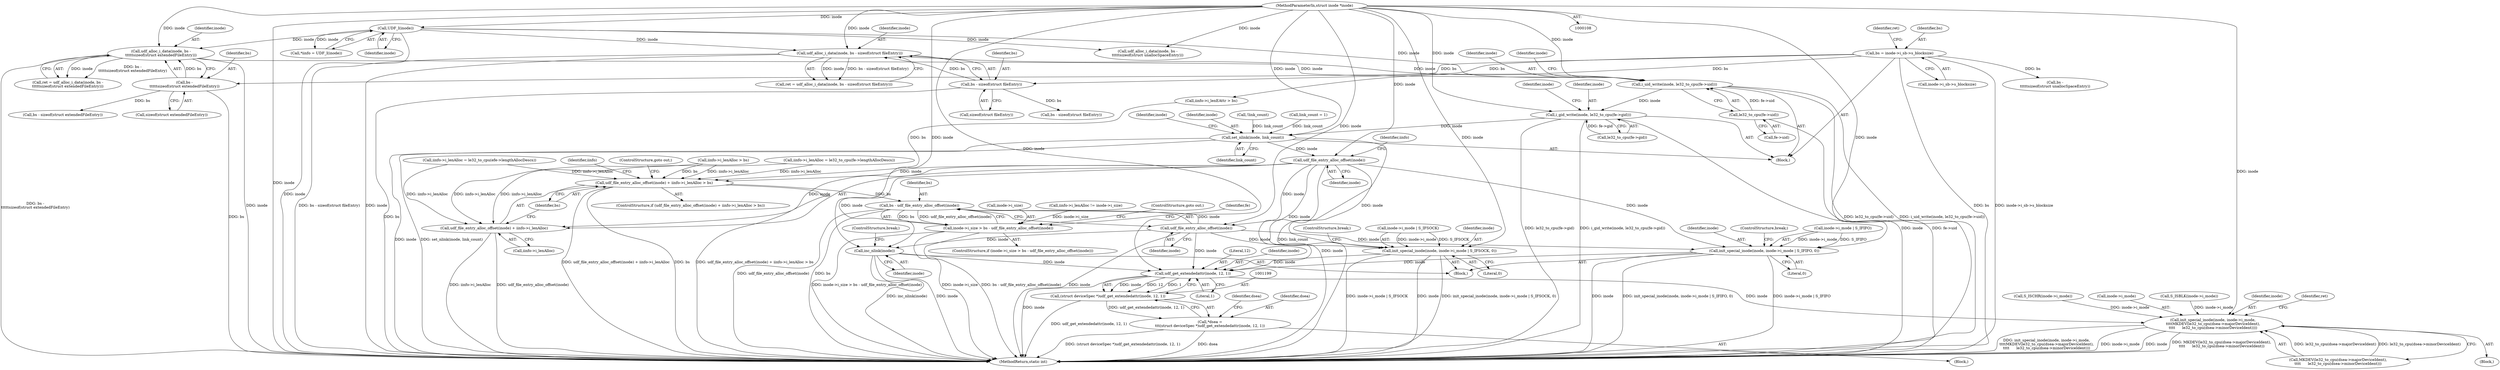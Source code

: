 digraph "0_linux_23b133bdc452aa441fcb9b82cbf6dd05cfd342d0@API" {
"1000577" [label="(Call,i_uid_write(inode, le32_to_cpu(fe->uid)))"];
"1000122" [label="(Call,UDF_I(inode))"];
"1000109" [label="(MethodParameterIn,struct inode *inode)"];
"1000433" [label="(Call,udf_alloc_i_data(inode, bs -\n\t\t\t\t\tsizeof(struct extendedFileEntry)))"];
"1000435" [label="(Call,bs -\n\t\t\t\t\tsizeof(struct extendedFileEntry))"];
"1000144" [label="(Call,bs = inode->i_sb->s_blocksize)"];
"1000481" [label="(Call,udf_alloc_i_data(inode, bs - sizeof(struct fileEntry)))"];
"1000483" [label="(Call,bs - sizeof(struct fileEntry))"];
"1000579" [label="(Call,le32_to_cpu(fe->uid))"];
"1000611" [label="(Call,i_gid_write(inode, le32_to_cpu(fe->gid)))"];
"1000729" [label="(Call,set_nlink(inode, link_count))"];
"1000994" [label="(Call,udf_file_entry_alloc_offset(inode))"];
"1000992" [label="(Call,udf_file_entry_alloc_offset(inode) + iinfo->i_lenAlloc > bs)"];
"1001022" [label="(Call,bs - udf_file_entry_alloc_offset(inode))"];
"1001018" [label="(Call,inode->i_size > bs - udf_file_entry_alloc_offset(inode))"];
"1000993" [label="(Call,udf_file_entry_alloc_offset(inode) + iinfo->i_lenAlloc)"];
"1001024" [label="(Call,udf_file_entry_alloc_offset(inode))"];
"1001052" [label="(Call,inc_nlink(inode))"];
"1001200" [label="(Call,udf_get_extendedattr(inode, 12, 1))"];
"1001198" [label="(Call,(struct deviceSpec *)udf_get_extendedattr(inode, 12, 1))"];
"1001196" [label="(Call,*dsea =\n\t\t\t(struct deviceSpec *)udf_get_extendedattr(inode, 12, 1))"];
"1001207" [label="(Call,init_special_inode(inode, inode->i_mode,\n\t\t\t\tMKDEV(le32_to_cpu(dsea->majorDeviceIdent),\n\t\t\t\t      le32_to_cpu(dsea->minorDeviceIdent))))"];
"1001115" [label="(Call,init_special_inode(inode, inode->i_mode | S_IFIFO, 0))"];
"1001125" [label="(Call,init_special_inode(inode, inode->i_mode | S_IFSOCK, 0))"];
"1000714" [label="(Call,!link_count)"];
"1001212" [label="(Call,MKDEV(le32_to_cpu(dsea->majorDeviceIdent),\n\t\t\t\t      le32_to_cpu(dsea->minorDeviceIdent)))"];
"1001196" [label="(Call,*dsea =\n\t\t\t(struct deviceSpec *)udf_get_extendedattr(inode, 12, 1))"];
"1001206" [label="(Block,)"];
"1001202" [label="(Literal,12)"];
"1001197" [label="(Identifier,dsea)"];
"1000729" [label="(Call,set_nlink(inode, link_count))"];
"1000479" [label="(Call,ret = udf_alloc_i_data(inode, bs - sizeof(struct fileEntry)))"];
"1001025" [label="(Identifier,inode)"];
"1001231" [label="(MethodReturn,static int)"];
"1001203" [label="(Literal,1)"];
"1001208" [label="(Identifier,inode)"];
"1000726" [label="(Call,link_count = 1)"];
"1000146" [label="(Call,inode->i_sb->s_blocksize)"];
"1000541" [label="(Call,udf_alloc_i_data(inode, bs -\n\t\t\t\t\tsizeof(struct unallocSpaceEntry)))"];
"1000992" [label="(Call,udf_file_entry_alloc_offset(inode) + iinfo->i_lenAlloc > bs)"];
"1000454" [label="(Call,bs - sizeof(struct extendedFileEntry))"];
"1001019" [label="(Call,inode->i_size)"];
"1000578" [label="(Identifier,inode)"];
"1000145" [label="(Identifier,bs)"];
"1000985" [label="(Call,iinfo->i_lenAlloc > bs)"];
"1000431" [label="(Call,ret = udf_alloc_i_data(inode, bs -\n\t\t\t\t\tsizeof(struct extendedFileEntry)))"];
"1000484" [label="(Identifier,bs)"];
"1000123" [label="(Identifier,inode)"];
"1001133" [label="(ControlStructure,break;)"];
"1001024" [label="(Call,udf_file_entry_alloc_offset(inode))"];
"1000144" [label="(Call,bs = inode->i_sb->s_blocksize)"];
"1000734" [label="(Identifier,inode)"];
"1001224" [label="(Identifier,ret)"];
"1000483" [label="(Call,bs - sizeof(struct fileEntry))"];
"1000109" [label="(MethodParameterIn,struct inode *inode)"];
"1001125" [label="(Call,init_special_inode(inode, inode->i_mode | S_IFSOCK, 0))"];
"1000837" [label="(Call,iinfo->i_lenAlloc = le32_to_cpu(fe->lengthAllocDescs))"];
"1000120" [label="(Call,*iinfo = UDF_I(inode))"];
"1001022" [label="(Call,bs - udf_file_entry_alloc_offset(inode))"];
"1001052" [label="(Call,inc_nlink(inode))"];
"1000955" [label="(Call,iinfo->i_lenAlloc = le32_to_cpu(efe->lengthAllocDescs))"];
"1001186" [label="(Call,S_ISCHR(inode->i_mode))"];
"1000588" [label="(Identifier,inode)"];
"1000433" [label="(Call,udf_alloc_i_data(inode, bs -\n\t\t\t\t\tsizeof(struct extendedFileEntry)))"];
"1001018" [label="(Call,inode->i_size > bs - udf_file_entry_alloc_offset(inode))"];
"1000994" [label="(Call,udf_file_entry_alloc_offset(inode))"];
"1000731" [label="(Identifier,link_count)"];
"1000436" [label="(Identifier,bs)"];
"1000482" [label="(Identifier,inode)"];
"1000437" [label="(Call,sizeof(struct extendedFileEntry))"];
"1000122" [label="(Call,UDF_I(inode))"];
"1001033" [label="(Block,)"];
"1000730" [label="(Identifier,inode)"];
"1000622" [label="(Identifier,inode)"];
"1001115" [label="(Call,init_special_inode(inode, inode->i_mode | S_IFIFO, 0))"];
"1001209" [label="(Call,inode->i_mode)"];
"1001117" [label="(Call,inode->i_mode | S_IFIFO)"];
"1000111" [label="(Block,)"];
"1001009" [label="(Call,iinfo->i_lenAlloc != inode->i_size)"];
"1000485" [label="(Call,sizeof(struct fileEntry))"];
"1001004" [label="(Identifier,iinfo)"];
"1001194" [label="(Block,)"];
"1000995" [label="(Identifier,inode)"];
"1000611" [label="(Call,i_gid_write(inode, le32_to_cpu(fe->gid)))"];
"1000153" [label="(Identifier,ret)"];
"1000996" [label="(Call,iinfo->i_lenAlloc)"];
"1001026" [label="(ControlStructure,goto out;)"];
"1001122" [label="(Literal,0)"];
"1000613" [label="(Call,le32_to_cpu(fe->gid))"];
"1000999" [label="(Identifier,bs)"];
"1001205" [label="(Identifier,dsea)"];
"1001207" [label="(Call,init_special_inode(inode, inode->i_mode,\n\t\t\t\tMKDEV(le32_to_cpu(dsea->majorDeviceIdent),\n\t\t\t\t      le32_to_cpu(dsea->minorDeviceIdent))))"];
"1000993" [label="(Call,udf_file_entry_alloc_offset(inode) + iinfo->i_lenAlloc)"];
"1001054" [label="(ControlStructure,break;)"];
"1001127" [label="(Call,inode->i_mode | S_IFSOCK)"];
"1000997" [label="(Identifier,iinfo)"];
"1000543" [label="(Call,bs -\n\t\t\t\t\tsizeof(struct unallocSpaceEntry))"];
"1001198" [label="(Call,(struct deviceSpec *)udf_get_extendedattr(inode, 12, 1))"];
"1001053" [label="(Identifier,inode)"];
"1000579" [label="(Call,le32_to_cpu(fe->uid))"];
"1000612" [label="(Identifier,inode)"];
"1000481" [label="(Call,udf_alloc_i_data(inode, bs - sizeof(struct fileEntry)))"];
"1001126" [label="(Identifier,inode)"];
"1001201" [label="(Identifier,inode)"];
"1001017" [label="(ControlStructure,if (inode->i_size > bs - udf_file_entry_alloc_offset(inode)))"];
"1000577" [label="(Call,i_uid_write(inode, le32_to_cpu(fe->uid)))"];
"1001132" [label="(Literal,0)"];
"1001190" [label="(Call,S_ISBLK(inode->i_mode))"];
"1000502" [label="(Call,bs - sizeof(struct fileEntry))"];
"1001023" [label="(Identifier,bs)"];
"1001116" [label="(Identifier,inode)"];
"1001200" [label="(Call,udf_get_extendedattr(inode, 12, 1))"];
"1000991" [label="(ControlStructure,if (udf_file_entry_alloc_offset(inode) + iinfo->i_lenAlloc > bs))"];
"1001123" [label="(ControlStructure,break;)"];
"1000580" [label="(Call,fe->uid)"];
"1001000" [label="(ControlStructure,goto out;)"];
"1000434" [label="(Identifier,inode)"];
"1001030" [label="(Identifier,fe)"];
"1000980" [label="(Call,iinfo->i_lenEAttr > bs)"];
"1000435" [label="(Call,bs -\n\t\t\t\t\tsizeof(struct extendedFileEntry))"];
"1000577" -> "1000111"  [label="AST: "];
"1000577" -> "1000579"  [label="CFG: "];
"1000578" -> "1000577"  [label="AST: "];
"1000579" -> "1000577"  [label="AST: "];
"1000588" -> "1000577"  [label="CFG: "];
"1000577" -> "1001231"  [label="DDG: le32_to_cpu(fe->uid)"];
"1000577" -> "1001231"  [label="DDG: i_uid_write(inode, le32_to_cpu(fe->uid))"];
"1000122" -> "1000577"  [label="DDG: inode"];
"1000433" -> "1000577"  [label="DDG: inode"];
"1000481" -> "1000577"  [label="DDG: inode"];
"1000109" -> "1000577"  [label="DDG: inode"];
"1000579" -> "1000577"  [label="DDG: fe->uid"];
"1000577" -> "1000611"  [label="DDG: inode"];
"1000122" -> "1000120"  [label="AST: "];
"1000122" -> "1000123"  [label="CFG: "];
"1000123" -> "1000122"  [label="AST: "];
"1000120" -> "1000122"  [label="CFG: "];
"1000122" -> "1001231"  [label="DDG: inode"];
"1000122" -> "1000120"  [label="DDG: inode"];
"1000109" -> "1000122"  [label="DDG: inode"];
"1000122" -> "1000433"  [label="DDG: inode"];
"1000122" -> "1000481"  [label="DDG: inode"];
"1000122" -> "1000541"  [label="DDG: inode"];
"1000109" -> "1000108"  [label="AST: "];
"1000109" -> "1001231"  [label="DDG: inode"];
"1000109" -> "1000433"  [label="DDG: inode"];
"1000109" -> "1000481"  [label="DDG: inode"];
"1000109" -> "1000541"  [label="DDG: inode"];
"1000109" -> "1000611"  [label="DDG: inode"];
"1000109" -> "1000729"  [label="DDG: inode"];
"1000109" -> "1000994"  [label="DDG: inode"];
"1000109" -> "1001024"  [label="DDG: inode"];
"1000109" -> "1001052"  [label="DDG: inode"];
"1000109" -> "1001115"  [label="DDG: inode"];
"1000109" -> "1001125"  [label="DDG: inode"];
"1000109" -> "1001200"  [label="DDG: inode"];
"1000109" -> "1001207"  [label="DDG: inode"];
"1000433" -> "1000431"  [label="AST: "];
"1000433" -> "1000435"  [label="CFG: "];
"1000434" -> "1000433"  [label="AST: "];
"1000435" -> "1000433"  [label="AST: "];
"1000431" -> "1000433"  [label="CFG: "];
"1000433" -> "1001231"  [label="DDG: inode"];
"1000433" -> "1001231"  [label="DDG: bs -\n\t\t\t\t\tsizeof(struct extendedFileEntry)"];
"1000433" -> "1000431"  [label="DDG: inode"];
"1000433" -> "1000431"  [label="DDG: bs -\n\t\t\t\t\tsizeof(struct extendedFileEntry)"];
"1000435" -> "1000433"  [label="DDG: bs"];
"1000435" -> "1000437"  [label="CFG: "];
"1000436" -> "1000435"  [label="AST: "];
"1000437" -> "1000435"  [label="AST: "];
"1000435" -> "1001231"  [label="DDG: bs"];
"1000144" -> "1000435"  [label="DDG: bs"];
"1000435" -> "1000454"  [label="DDG: bs"];
"1000144" -> "1000111"  [label="AST: "];
"1000144" -> "1000146"  [label="CFG: "];
"1000145" -> "1000144"  [label="AST: "];
"1000146" -> "1000144"  [label="AST: "];
"1000153" -> "1000144"  [label="CFG: "];
"1000144" -> "1001231"  [label="DDG: bs"];
"1000144" -> "1001231"  [label="DDG: inode->i_sb->s_blocksize"];
"1000144" -> "1000483"  [label="DDG: bs"];
"1000144" -> "1000543"  [label="DDG: bs"];
"1000144" -> "1000980"  [label="DDG: bs"];
"1000481" -> "1000479"  [label="AST: "];
"1000481" -> "1000483"  [label="CFG: "];
"1000482" -> "1000481"  [label="AST: "];
"1000483" -> "1000481"  [label="AST: "];
"1000479" -> "1000481"  [label="CFG: "];
"1000481" -> "1001231"  [label="DDG: bs - sizeof(struct fileEntry)"];
"1000481" -> "1001231"  [label="DDG: inode"];
"1000481" -> "1000479"  [label="DDG: inode"];
"1000481" -> "1000479"  [label="DDG: bs - sizeof(struct fileEntry)"];
"1000483" -> "1000481"  [label="DDG: bs"];
"1000483" -> "1000485"  [label="CFG: "];
"1000484" -> "1000483"  [label="AST: "];
"1000485" -> "1000483"  [label="AST: "];
"1000483" -> "1001231"  [label="DDG: bs"];
"1000483" -> "1000502"  [label="DDG: bs"];
"1000579" -> "1000580"  [label="CFG: "];
"1000580" -> "1000579"  [label="AST: "];
"1000579" -> "1001231"  [label="DDG: fe->uid"];
"1000611" -> "1000111"  [label="AST: "];
"1000611" -> "1000613"  [label="CFG: "];
"1000612" -> "1000611"  [label="AST: "];
"1000613" -> "1000611"  [label="AST: "];
"1000622" -> "1000611"  [label="CFG: "];
"1000611" -> "1001231"  [label="DDG: le32_to_cpu(fe->gid)"];
"1000611" -> "1001231"  [label="DDG: i_gid_write(inode, le32_to_cpu(fe->gid))"];
"1000611" -> "1001231"  [label="DDG: inode"];
"1000613" -> "1000611"  [label="DDG: fe->gid"];
"1000611" -> "1000729"  [label="DDG: inode"];
"1000729" -> "1000111"  [label="AST: "];
"1000729" -> "1000731"  [label="CFG: "];
"1000730" -> "1000729"  [label="AST: "];
"1000731" -> "1000729"  [label="AST: "];
"1000734" -> "1000729"  [label="CFG: "];
"1000729" -> "1001231"  [label="DDG: inode"];
"1000729" -> "1001231"  [label="DDG: set_nlink(inode, link_count)"];
"1000729" -> "1001231"  [label="DDG: link_count"];
"1000714" -> "1000729"  [label="DDG: link_count"];
"1000726" -> "1000729"  [label="DDG: link_count"];
"1000729" -> "1000994"  [label="DDG: inode"];
"1000994" -> "1000993"  [label="AST: "];
"1000994" -> "1000995"  [label="CFG: "];
"1000995" -> "1000994"  [label="AST: "];
"1000997" -> "1000994"  [label="CFG: "];
"1000994" -> "1001231"  [label="DDG: inode"];
"1000994" -> "1000992"  [label="DDG: inode"];
"1000994" -> "1000993"  [label="DDG: inode"];
"1000994" -> "1001024"  [label="DDG: inode"];
"1000994" -> "1001052"  [label="DDG: inode"];
"1000994" -> "1001115"  [label="DDG: inode"];
"1000994" -> "1001125"  [label="DDG: inode"];
"1000994" -> "1001200"  [label="DDG: inode"];
"1000992" -> "1000991"  [label="AST: "];
"1000992" -> "1000999"  [label="CFG: "];
"1000993" -> "1000992"  [label="AST: "];
"1000999" -> "1000992"  [label="AST: "];
"1001000" -> "1000992"  [label="CFG: "];
"1001004" -> "1000992"  [label="CFG: "];
"1000992" -> "1001231"  [label="DDG: udf_file_entry_alloc_offset(inode) + iinfo->i_lenAlloc"];
"1000992" -> "1001231"  [label="DDG: bs"];
"1000992" -> "1001231"  [label="DDG: udf_file_entry_alloc_offset(inode) + iinfo->i_lenAlloc > bs"];
"1000837" -> "1000992"  [label="DDG: iinfo->i_lenAlloc"];
"1000985" -> "1000992"  [label="DDG: iinfo->i_lenAlloc"];
"1000985" -> "1000992"  [label="DDG: bs"];
"1000955" -> "1000992"  [label="DDG: iinfo->i_lenAlloc"];
"1000980" -> "1000992"  [label="DDG: bs"];
"1000992" -> "1001022"  [label="DDG: bs"];
"1001022" -> "1001018"  [label="AST: "];
"1001022" -> "1001024"  [label="CFG: "];
"1001023" -> "1001022"  [label="AST: "];
"1001024" -> "1001022"  [label="AST: "];
"1001018" -> "1001022"  [label="CFG: "];
"1001022" -> "1001231"  [label="DDG: udf_file_entry_alloc_offset(inode)"];
"1001022" -> "1001231"  [label="DDG: bs"];
"1001022" -> "1001018"  [label="DDG: bs"];
"1001022" -> "1001018"  [label="DDG: udf_file_entry_alloc_offset(inode)"];
"1001024" -> "1001022"  [label="DDG: inode"];
"1001018" -> "1001017"  [label="AST: "];
"1001019" -> "1001018"  [label="AST: "];
"1001026" -> "1001018"  [label="CFG: "];
"1001030" -> "1001018"  [label="CFG: "];
"1001018" -> "1001231"  [label="DDG: inode->i_size > bs - udf_file_entry_alloc_offset(inode)"];
"1001018" -> "1001231"  [label="DDG: inode->i_size"];
"1001018" -> "1001231"  [label="DDG: bs - udf_file_entry_alloc_offset(inode)"];
"1001009" -> "1001018"  [label="DDG: inode->i_size"];
"1000993" -> "1000996"  [label="CFG: "];
"1000996" -> "1000993"  [label="AST: "];
"1000999" -> "1000993"  [label="CFG: "];
"1000993" -> "1001231"  [label="DDG: iinfo->i_lenAlloc"];
"1000993" -> "1001231"  [label="DDG: udf_file_entry_alloc_offset(inode)"];
"1000837" -> "1000993"  [label="DDG: iinfo->i_lenAlloc"];
"1000985" -> "1000993"  [label="DDG: iinfo->i_lenAlloc"];
"1000955" -> "1000993"  [label="DDG: iinfo->i_lenAlloc"];
"1001024" -> "1001025"  [label="CFG: "];
"1001025" -> "1001024"  [label="AST: "];
"1001024" -> "1001231"  [label="DDG: inode"];
"1001024" -> "1001052"  [label="DDG: inode"];
"1001024" -> "1001115"  [label="DDG: inode"];
"1001024" -> "1001125"  [label="DDG: inode"];
"1001024" -> "1001200"  [label="DDG: inode"];
"1001052" -> "1001033"  [label="AST: "];
"1001052" -> "1001053"  [label="CFG: "];
"1001053" -> "1001052"  [label="AST: "];
"1001054" -> "1001052"  [label="CFG: "];
"1001052" -> "1001231"  [label="DDG: inc_nlink(inode)"];
"1001052" -> "1001231"  [label="DDG: inode"];
"1001052" -> "1001200"  [label="DDG: inode"];
"1001200" -> "1001198"  [label="AST: "];
"1001200" -> "1001203"  [label="CFG: "];
"1001201" -> "1001200"  [label="AST: "];
"1001202" -> "1001200"  [label="AST: "];
"1001203" -> "1001200"  [label="AST: "];
"1001198" -> "1001200"  [label="CFG: "];
"1001200" -> "1001231"  [label="DDG: inode"];
"1001200" -> "1001198"  [label="DDG: inode"];
"1001200" -> "1001198"  [label="DDG: 12"];
"1001200" -> "1001198"  [label="DDG: 1"];
"1001115" -> "1001200"  [label="DDG: inode"];
"1001125" -> "1001200"  [label="DDG: inode"];
"1001200" -> "1001207"  [label="DDG: inode"];
"1001198" -> "1001196"  [label="AST: "];
"1001199" -> "1001198"  [label="AST: "];
"1001196" -> "1001198"  [label="CFG: "];
"1001198" -> "1001231"  [label="DDG: udf_get_extendedattr(inode, 12, 1)"];
"1001198" -> "1001196"  [label="DDG: udf_get_extendedattr(inode, 12, 1)"];
"1001196" -> "1001194"  [label="AST: "];
"1001197" -> "1001196"  [label="AST: "];
"1001205" -> "1001196"  [label="CFG: "];
"1001196" -> "1001231"  [label="DDG: dsea"];
"1001196" -> "1001231"  [label="DDG: (struct deviceSpec *)udf_get_extendedattr(inode, 12, 1)"];
"1001207" -> "1001206"  [label="AST: "];
"1001207" -> "1001212"  [label="CFG: "];
"1001208" -> "1001207"  [label="AST: "];
"1001209" -> "1001207"  [label="AST: "];
"1001212" -> "1001207"  [label="AST: "];
"1001224" -> "1001207"  [label="CFG: "];
"1001207" -> "1001231"  [label="DDG: inode->i_mode"];
"1001207" -> "1001231"  [label="DDG: inode"];
"1001207" -> "1001231"  [label="DDG: MKDEV(le32_to_cpu(dsea->majorDeviceIdent),\n\t\t\t\t      le32_to_cpu(dsea->minorDeviceIdent))"];
"1001207" -> "1001231"  [label="DDG: init_special_inode(inode, inode->i_mode,\n\t\t\t\tMKDEV(le32_to_cpu(dsea->majorDeviceIdent),\n\t\t\t\t      le32_to_cpu(dsea->minorDeviceIdent)))"];
"1001190" -> "1001207"  [label="DDG: inode->i_mode"];
"1001186" -> "1001207"  [label="DDG: inode->i_mode"];
"1001212" -> "1001207"  [label="DDG: le32_to_cpu(dsea->majorDeviceIdent)"];
"1001212" -> "1001207"  [label="DDG: le32_to_cpu(dsea->minorDeviceIdent)"];
"1001115" -> "1001033"  [label="AST: "];
"1001115" -> "1001122"  [label="CFG: "];
"1001116" -> "1001115"  [label="AST: "];
"1001117" -> "1001115"  [label="AST: "];
"1001122" -> "1001115"  [label="AST: "];
"1001123" -> "1001115"  [label="CFG: "];
"1001115" -> "1001231"  [label="DDG: inode"];
"1001115" -> "1001231"  [label="DDG: init_special_inode(inode, inode->i_mode | S_IFIFO, 0)"];
"1001115" -> "1001231"  [label="DDG: inode->i_mode | S_IFIFO"];
"1001117" -> "1001115"  [label="DDG: inode->i_mode"];
"1001117" -> "1001115"  [label="DDG: S_IFIFO"];
"1001125" -> "1001033"  [label="AST: "];
"1001125" -> "1001132"  [label="CFG: "];
"1001126" -> "1001125"  [label="AST: "];
"1001127" -> "1001125"  [label="AST: "];
"1001132" -> "1001125"  [label="AST: "];
"1001133" -> "1001125"  [label="CFG: "];
"1001125" -> "1001231"  [label="DDG: inode->i_mode | S_IFSOCK"];
"1001125" -> "1001231"  [label="DDG: inode"];
"1001125" -> "1001231"  [label="DDG: init_special_inode(inode, inode->i_mode | S_IFSOCK, 0)"];
"1001127" -> "1001125"  [label="DDG: inode->i_mode"];
"1001127" -> "1001125"  [label="DDG: S_IFSOCK"];
}
